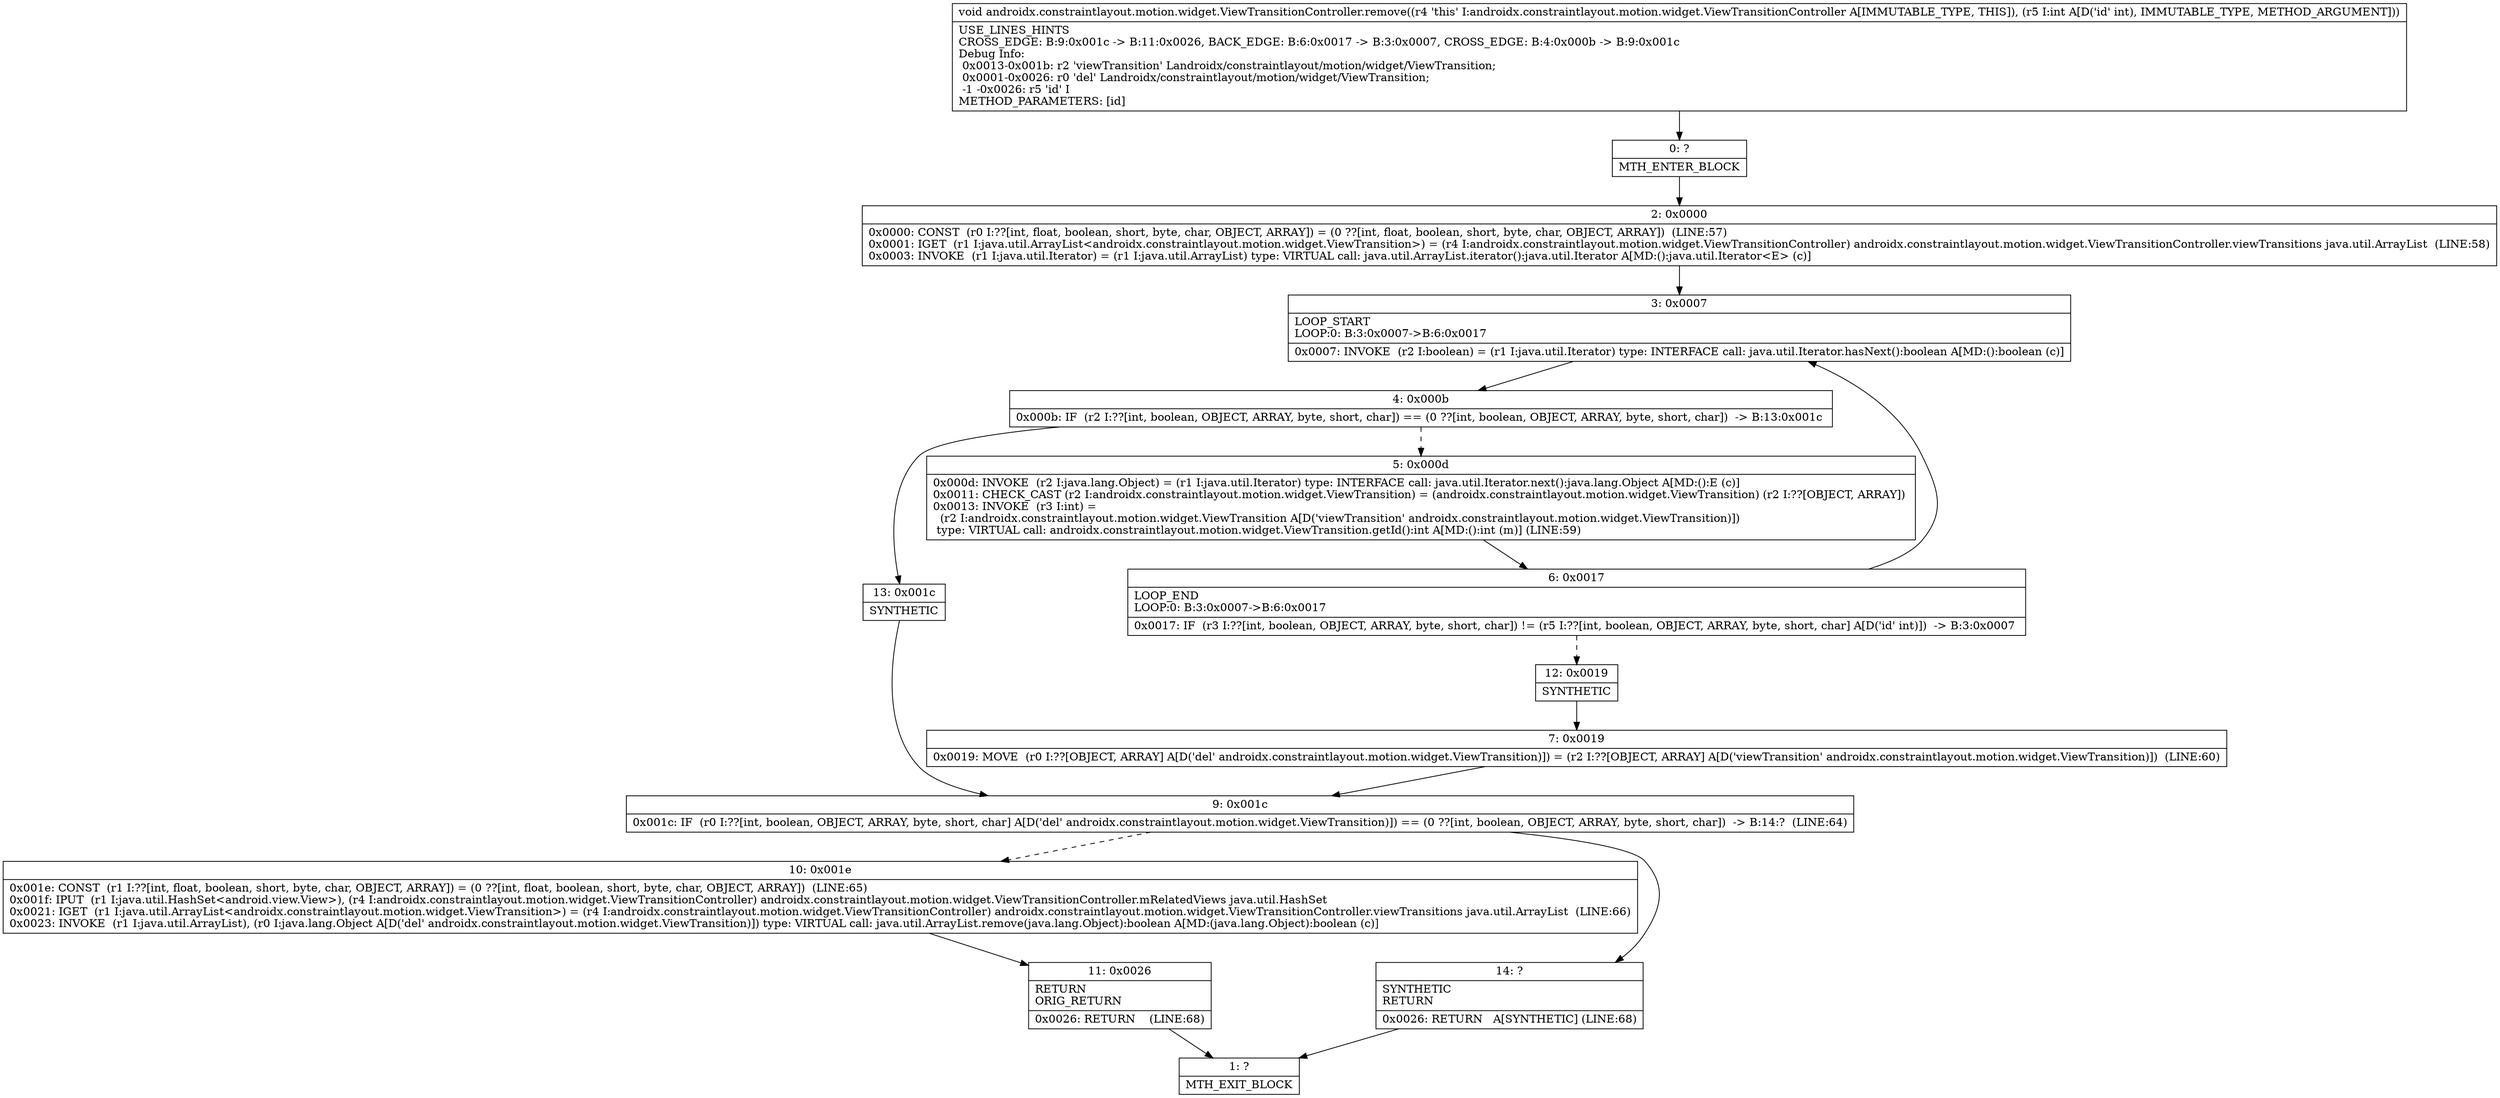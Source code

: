 digraph "CFG forandroidx.constraintlayout.motion.widget.ViewTransitionController.remove(I)V" {
Node_0 [shape=record,label="{0\:\ ?|MTH_ENTER_BLOCK\l}"];
Node_2 [shape=record,label="{2\:\ 0x0000|0x0000: CONST  (r0 I:??[int, float, boolean, short, byte, char, OBJECT, ARRAY]) = (0 ??[int, float, boolean, short, byte, char, OBJECT, ARRAY])  (LINE:57)\l0x0001: IGET  (r1 I:java.util.ArrayList\<androidx.constraintlayout.motion.widget.ViewTransition\>) = (r4 I:androidx.constraintlayout.motion.widget.ViewTransitionController) androidx.constraintlayout.motion.widget.ViewTransitionController.viewTransitions java.util.ArrayList  (LINE:58)\l0x0003: INVOKE  (r1 I:java.util.Iterator) = (r1 I:java.util.ArrayList) type: VIRTUAL call: java.util.ArrayList.iterator():java.util.Iterator A[MD:():java.util.Iterator\<E\> (c)]\l}"];
Node_3 [shape=record,label="{3\:\ 0x0007|LOOP_START\lLOOP:0: B:3:0x0007\-\>B:6:0x0017\l|0x0007: INVOKE  (r2 I:boolean) = (r1 I:java.util.Iterator) type: INTERFACE call: java.util.Iterator.hasNext():boolean A[MD:():boolean (c)]\l}"];
Node_4 [shape=record,label="{4\:\ 0x000b|0x000b: IF  (r2 I:??[int, boolean, OBJECT, ARRAY, byte, short, char]) == (0 ??[int, boolean, OBJECT, ARRAY, byte, short, char])  \-\> B:13:0x001c \l}"];
Node_5 [shape=record,label="{5\:\ 0x000d|0x000d: INVOKE  (r2 I:java.lang.Object) = (r1 I:java.util.Iterator) type: INTERFACE call: java.util.Iterator.next():java.lang.Object A[MD:():E (c)]\l0x0011: CHECK_CAST (r2 I:androidx.constraintlayout.motion.widget.ViewTransition) = (androidx.constraintlayout.motion.widget.ViewTransition) (r2 I:??[OBJECT, ARRAY]) \l0x0013: INVOKE  (r3 I:int) = \l  (r2 I:androidx.constraintlayout.motion.widget.ViewTransition A[D('viewTransition' androidx.constraintlayout.motion.widget.ViewTransition)])\l type: VIRTUAL call: androidx.constraintlayout.motion.widget.ViewTransition.getId():int A[MD:():int (m)] (LINE:59)\l}"];
Node_6 [shape=record,label="{6\:\ 0x0017|LOOP_END\lLOOP:0: B:3:0x0007\-\>B:6:0x0017\l|0x0017: IF  (r3 I:??[int, boolean, OBJECT, ARRAY, byte, short, char]) != (r5 I:??[int, boolean, OBJECT, ARRAY, byte, short, char] A[D('id' int)])  \-\> B:3:0x0007 \l}"];
Node_12 [shape=record,label="{12\:\ 0x0019|SYNTHETIC\l}"];
Node_7 [shape=record,label="{7\:\ 0x0019|0x0019: MOVE  (r0 I:??[OBJECT, ARRAY] A[D('del' androidx.constraintlayout.motion.widget.ViewTransition)]) = (r2 I:??[OBJECT, ARRAY] A[D('viewTransition' androidx.constraintlayout.motion.widget.ViewTransition)])  (LINE:60)\l}"];
Node_9 [shape=record,label="{9\:\ 0x001c|0x001c: IF  (r0 I:??[int, boolean, OBJECT, ARRAY, byte, short, char] A[D('del' androidx.constraintlayout.motion.widget.ViewTransition)]) == (0 ??[int, boolean, OBJECT, ARRAY, byte, short, char])  \-\> B:14:?  (LINE:64)\l}"];
Node_10 [shape=record,label="{10\:\ 0x001e|0x001e: CONST  (r1 I:??[int, float, boolean, short, byte, char, OBJECT, ARRAY]) = (0 ??[int, float, boolean, short, byte, char, OBJECT, ARRAY])  (LINE:65)\l0x001f: IPUT  (r1 I:java.util.HashSet\<android.view.View\>), (r4 I:androidx.constraintlayout.motion.widget.ViewTransitionController) androidx.constraintlayout.motion.widget.ViewTransitionController.mRelatedViews java.util.HashSet \l0x0021: IGET  (r1 I:java.util.ArrayList\<androidx.constraintlayout.motion.widget.ViewTransition\>) = (r4 I:androidx.constraintlayout.motion.widget.ViewTransitionController) androidx.constraintlayout.motion.widget.ViewTransitionController.viewTransitions java.util.ArrayList  (LINE:66)\l0x0023: INVOKE  (r1 I:java.util.ArrayList), (r0 I:java.lang.Object A[D('del' androidx.constraintlayout.motion.widget.ViewTransition)]) type: VIRTUAL call: java.util.ArrayList.remove(java.lang.Object):boolean A[MD:(java.lang.Object):boolean (c)]\l}"];
Node_11 [shape=record,label="{11\:\ 0x0026|RETURN\lORIG_RETURN\l|0x0026: RETURN    (LINE:68)\l}"];
Node_1 [shape=record,label="{1\:\ ?|MTH_EXIT_BLOCK\l}"];
Node_14 [shape=record,label="{14\:\ ?|SYNTHETIC\lRETURN\l|0x0026: RETURN   A[SYNTHETIC] (LINE:68)\l}"];
Node_13 [shape=record,label="{13\:\ 0x001c|SYNTHETIC\l}"];
MethodNode[shape=record,label="{void androidx.constraintlayout.motion.widget.ViewTransitionController.remove((r4 'this' I:androidx.constraintlayout.motion.widget.ViewTransitionController A[IMMUTABLE_TYPE, THIS]), (r5 I:int A[D('id' int), IMMUTABLE_TYPE, METHOD_ARGUMENT]))  | USE_LINES_HINTS\lCROSS_EDGE: B:9:0x001c \-\> B:11:0x0026, BACK_EDGE: B:6:0x0017 \-\> B:3:0x0007, CROSS_EDGE: B:4:0x000b \-\> B:9:0x001c\lDebug Info:\l  0x0013\-0x001b: r2 'viewTransition' Landroidx\/constraintlayout\/motion\/widget\/ViewTransition;\l  0x0001\-0x0026: r0 'del' Landroidx\/constraintlayout\/motion\/widget\/ViewTransition;\l  \-1 \-0x0026: r5 'id' I\lMETHOD_PARAMETERS: [id]\l}"];
MethodNode -> Node_0;Node_0 -> Node_2;
Node_2 -> Node_3;
Node_3 -> Node_4;
Node_4 -> Node_5[style=dashed];
Node_4 -> Node_13;
Node_5 -> Node_6;
Node_6 -> Node_3;
Node_6 -> Node_12[style=dashed];
Node_12 -> Node_7;
Node_7 -> Node_9;
Node_9 -> Node_10[style=dashed];
Node_9 -> Node_14;
Node_10 -> Node_11;
Node_11 -> Node_1;
Node_14 -> Node_1;
Node_13 -> Node_9;
}


